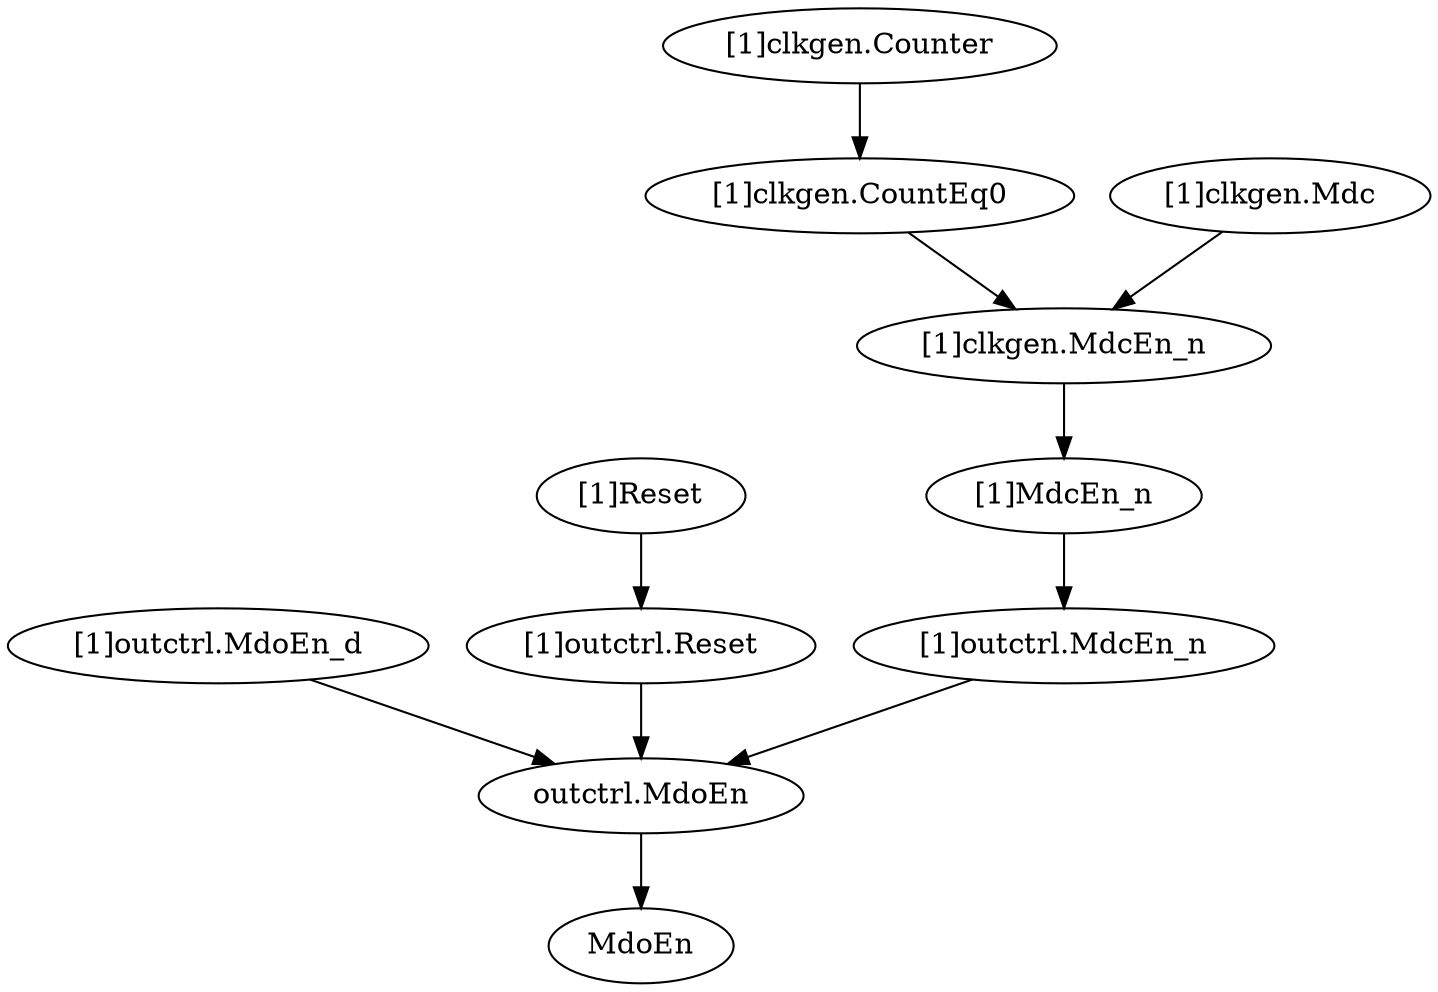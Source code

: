 strict digraph "" {
	"[1]MdcEn_n"	 [complexity=1,
		importance=0.0450856880635,
		rank=0.0450856880635];
	"[1]outctrl.MdcEn_n"	 [complexity=1,
		importance=0.0351583192765,
		rank=0.0351583192765];
	"[1]MdcEn_n" -> "[1]outctrl.MdcEn_n";
	"outctrl.MdoEn"	 [complexity=0,
		importance=0.0268118113654,
		rank=0.0];
	MdoEn	 [complexity=0,
		importance=0.0128474143982,
		rank=0.0];
	"outctrl.MdoEn" -> MdoEn;
	"[1]outctrl.MdoEn_d"	 [complexity=3,
		importance=0.040635642514,
		rank=0.0135452141713];
	"[1]outctrl.MdoEn_d" -> "outctrl.MdoEn";
	"[1]outctrl.Reset"	 [complexity=1,
		importance=0.0595279703479,
		rank=0.0595279703479];
	"[1]outctrl.Reset" -> "outctrl.MdoEn";
	"[1]outctrl.MdcEn_n" -> "outctrl.MdoEn";
	"[1]clkgen.Counter"	 [complexity=6,
		importance=0.0846244595309,
		rank=0.0141040765885];
	"[1]clkgen.CountEq0"	 [complexity=4,
		importance=0.0641855640283,
		rank=0.0160463910071];
	"[1]clkgen.Counter" -> "[1]clkgen.CountEq0";
	"[1]clkgen.Mdc"	 [complexity=4,
		importance=0.0625173541977,
		rank=0.0156293385494];
	"[1]clkgen.MdcEn_n"	 [complexity=1,
		importance=0.0532111052714,
		rank=0.0532111052714];
	"[1]clkgen.Mdc" -> "[1]clkgen.MdcEn_n";
	"[1]clkgen.MdcEn_n" -> "[1]MdcEn_n";
	"[1]Reset"	 [complexity=1,
		importance=0.0653926927016,
		rank=0.0653926927016];
	"[1]Reset" -> "[1]outctrl.Reset";
	"[1]clkgen.CountEq0" -> "[1]clkgen.MdcEn_n";
}
